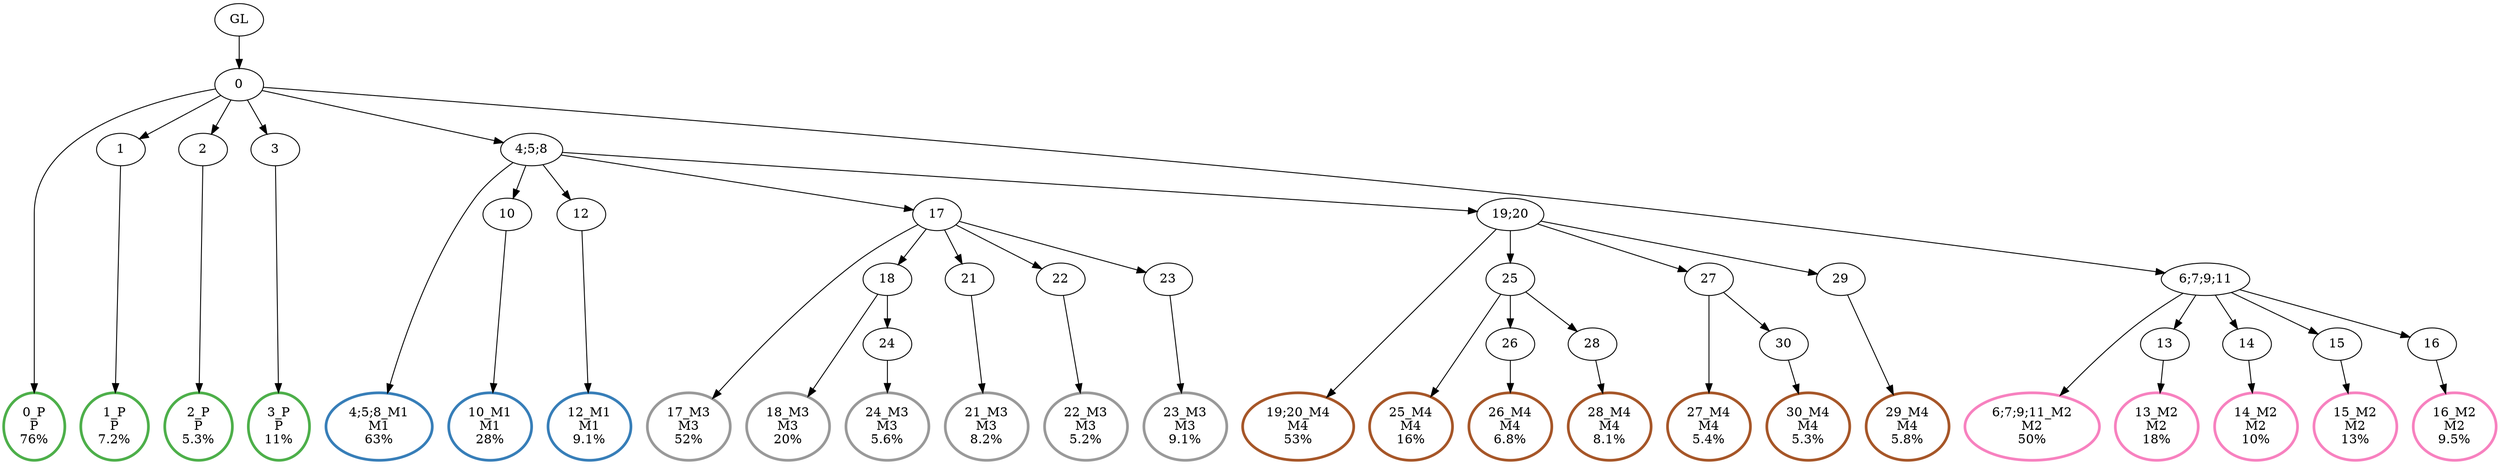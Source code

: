 digraph T {
	{
		rank=same
		48 [penwidth=3,colorscheme=set19,color=3,label="0_P\nP\n76%"]
		46 [penwidth=3,colorscheme=set19,color=3,label="1_P\nP\n7.2%"]
		44 [penwidth=3,colorscheme=set19,color=3,label="2_P\nP\n5.3%"]
		42 [penwidth=3,colorscheme=set19,color=3,label="3_P\nP\n11%"]
		40 [penwidth=3,colorscheme=set19,color=2,label="4;5;8_M1\nM1\n63%"]
		38 [penwidth=3,colorscheme=set19,color=2,label="10_M1\nM1\n28%"]
		36 [penwidth=3,colorscheme=set19,color=2,label="12_M1\nM1\n9.1%"]
		34 [penwidth=3,colorscheme=set19,color=8,label="6;7;9;11_M2\nM2\n50%"]
		32 [penwidth=3,colorscheme=set19,color=8,label="13_M2\nM2\n18%"]
		30 [penwidth=3,colorscheme=set19,color=8,label="14_M2\nM2\n10%"]
		28 [penwidth=3,colorscheme=set19,color=8,label="15_M2\nM2\n13%"]
		26 [penwidth=3,colorscheme=set19,color=8,label="16_M2\nM2\n9.5%"]
		24 [penwidth=3,colorscheme=set19,color=9,label="17_M3\nM3\n52%"]
		22 [penwidth=3,colorscheme=set19,color=9,label="18_M3\nM3\n20%"]
		20 [penwidth=3,colorscheme=set19,color=9,label="24_M3\nM3\n5.6%"]
		18 [penwidth=3,colorscheme=set19,color=9,label="21_M3\nM3\n8.2%"]
		16 [penwidth=3,colorscheme=set19,color=9,label="22_M3\nM3\n5.2%"]
		14 [penwidth=3,colorscheme=set19,color=9,label="23_M3\nM3\n9.1%"]
		12 [penwidth=3,colorscheme=set19,color=7,label="19;20_M4\nM4\n53%"]
		10 [penwidth=3,colorscheme=set19,color=7,label="25_M4\nM4\n16%"]
		8 [penwidth=3,colorscheme=set19,color=7,label="26_M4\nM4\n6.8%"]
		6 [penwidth=3,colorscheme=set19,color=7,label="28_M4\nM4\n8.1%"]
		4 [penwidth=3,colorscheme=set19,color=7,label="27_M4\nM4\n5.4%"]
		2 [penwidth=3,colorscheme=set19,color=7,label="30_M4\nM4\n5.3%"]
		0 [penwidth=3,colorscheme=set19,color=7,label="29_M4\nM4\n5.8%"]
	}
	50 [label="GL"]
	49 [label="0"]
	47 [label="1"]
	45 [label="2"]
	43 [label="3"]
	41 [label="4;5;8"]
	39 [label="10"]
	37 [label="12"]
	35 [label="6;7;9;11"]
	33 [label="13"]
	31 [label="14"]
	29 [label="15"]
	27 [label="16"]
	25 [label="17"]
	23 [label="18"]
	21 [label="24"]
	19 [label="21"]
	17 [label="22"]
	15 [label="23"]
	13 [label="19;20"]
	11 [label="25"]
	9 [label="26"]
	7 [label="28"]
	5 [label="27"]
	3 [label="30"]
	1 [label="29"]
	50 -> 49
	49 -> 48
	49 -> 47
	49 -> 45
	49 -> 43
	49 -> 41
	49 -> 35
	47 -> 46
	45 -> 44
	43 -> 42
	41 -> 40
	41 -> 39
	41 -> 37
	41 -> 25
	41 -> 13
	39 -> 38
	37 -> 36
	35 -> 34
	35 -> 33
	35 -> 31
	35 -> 29
	35 -> 27
	33 -> 32
	31 -> 30
	29 -> 28
	27 -> 26
	25 -> 24
	25 -> 23
	25 -> 19
	25 -> 17
	25 -> 15
	23 -> 22
	23 -> 21
	21 -> 20
	19 -> 18
	17 -> 16
	15 -> 14
	13 -> 12
	13 -> 11
	13 -> 5
	13 -> 1
	11 -> 10
	11 -> 9
	11 -> 7
	9 -> 8
	7 -> 6
	5 -> 4
	5 -> 3
	3 -> 2
	1 -> 0
}
